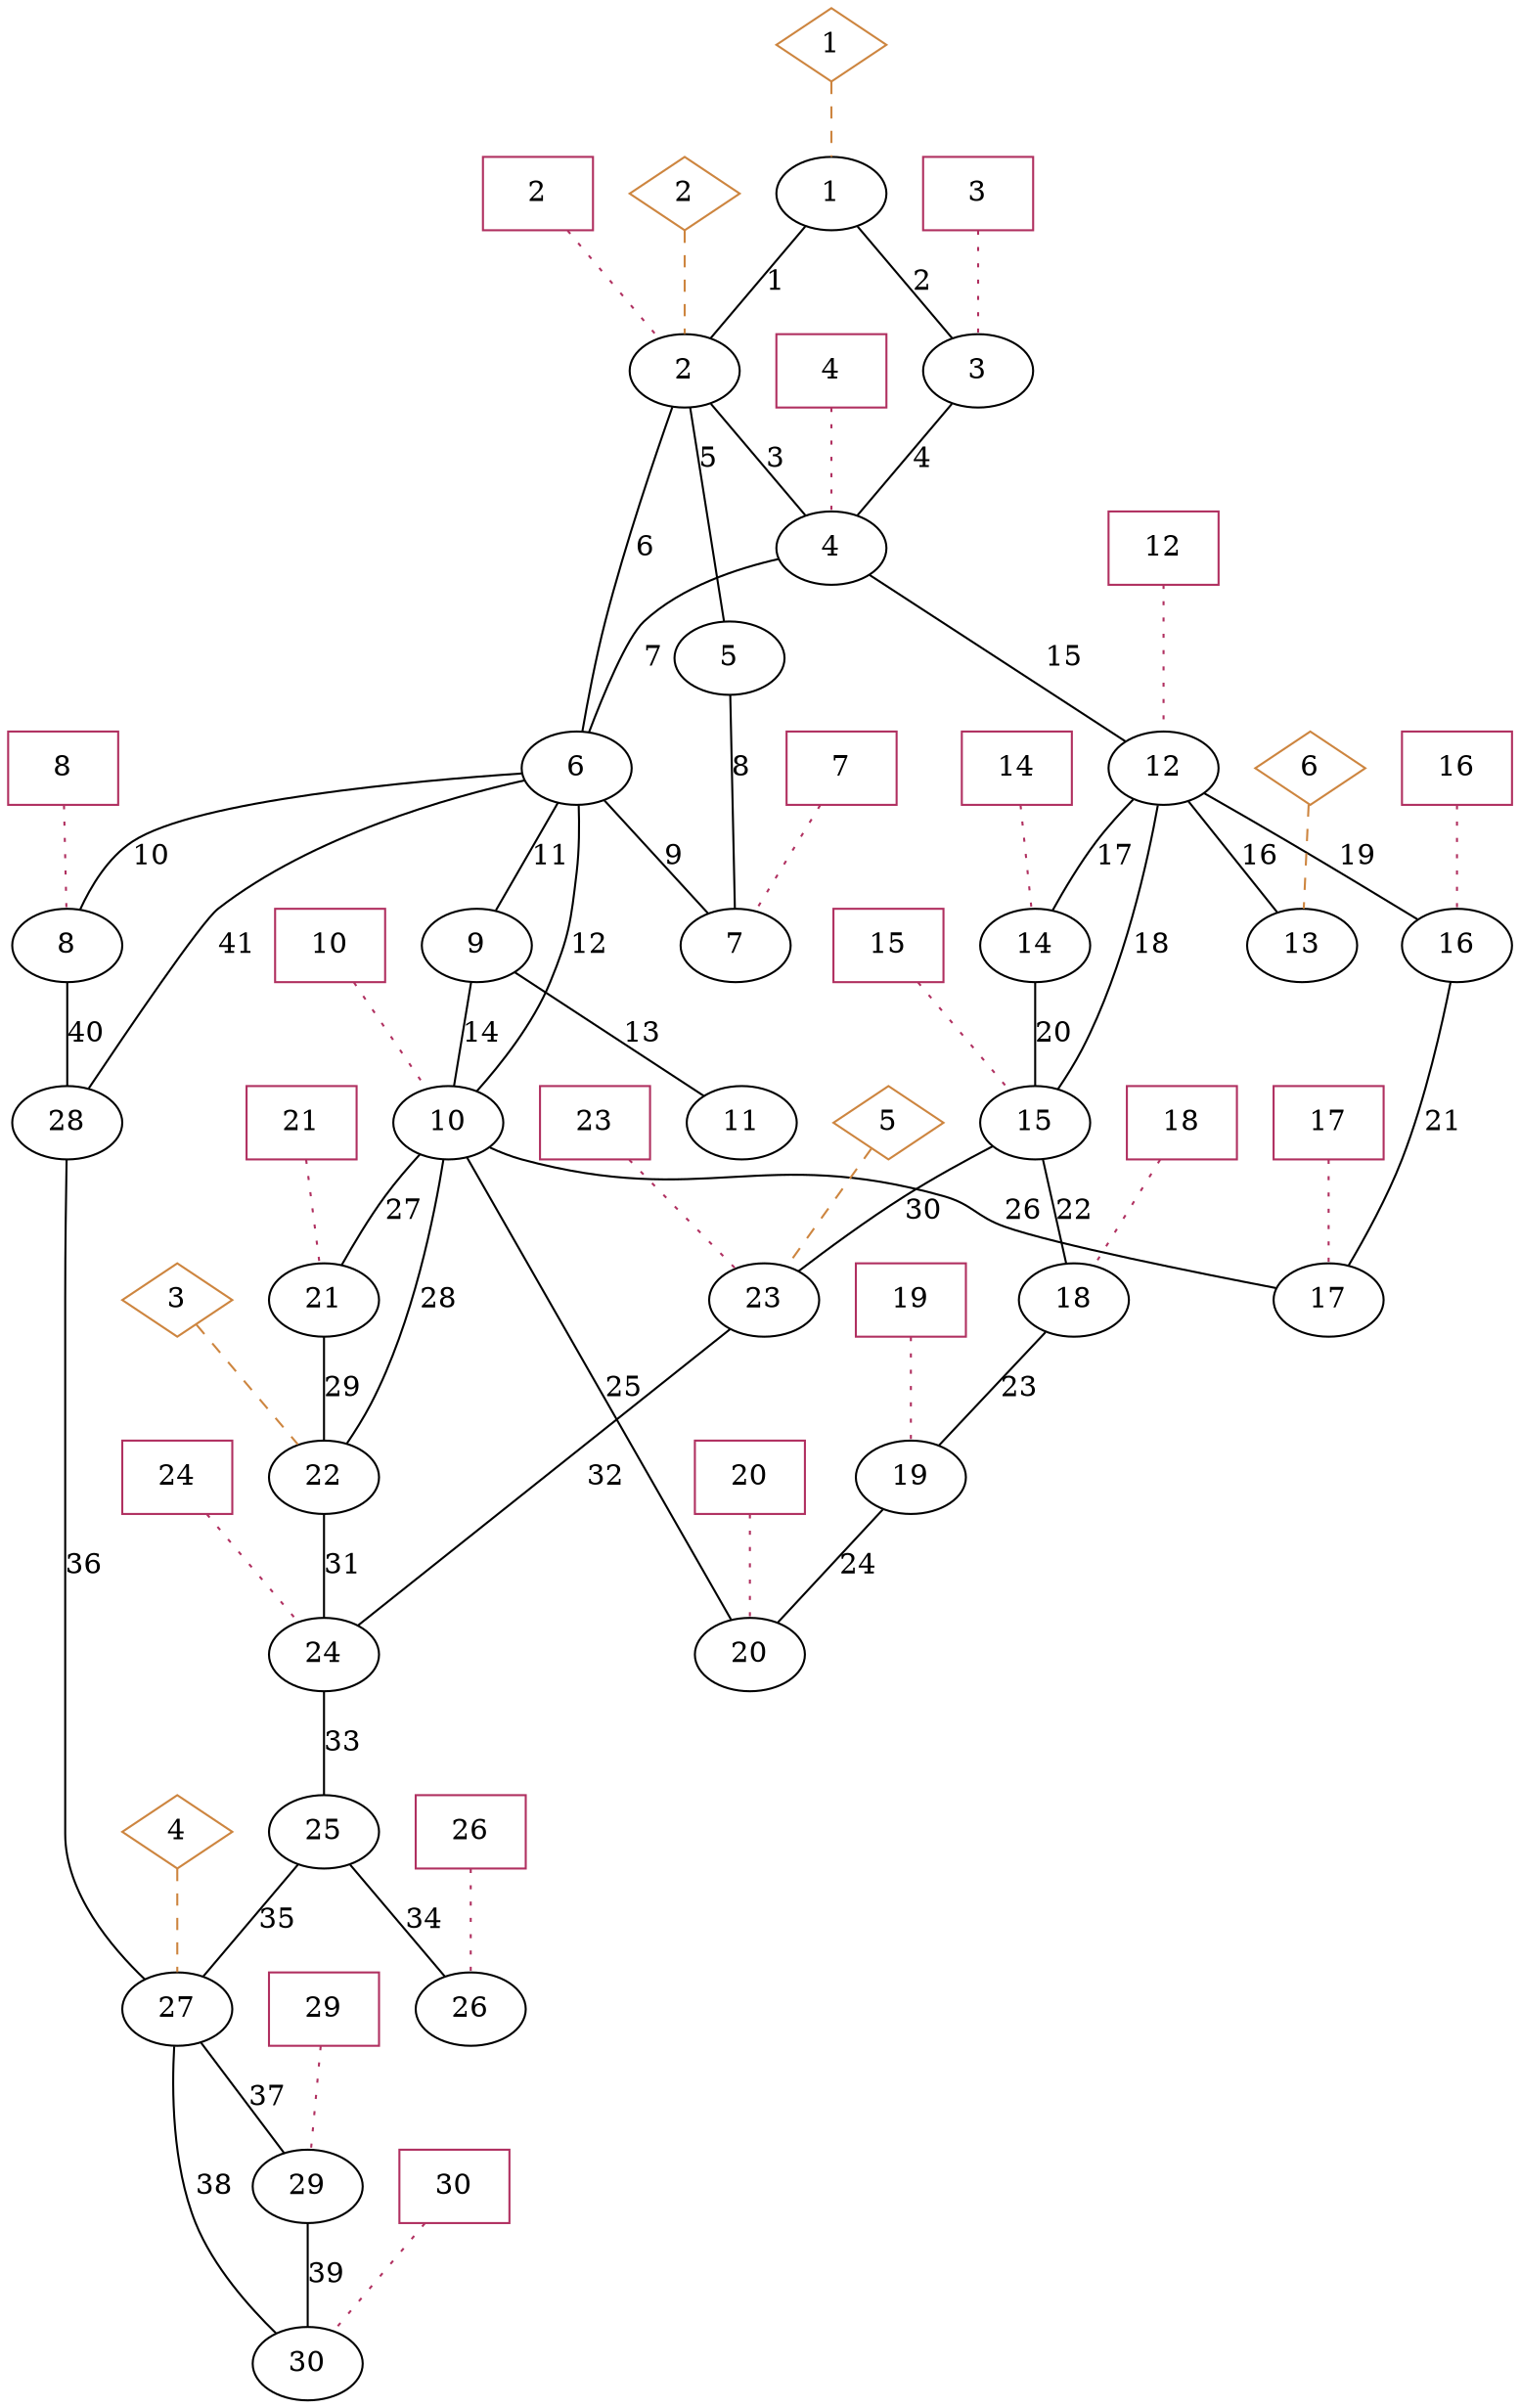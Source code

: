 graph {
  overlap=false
  bus1 [ label="24" ]
  bus2 [ label="4" ]
  bus3 [ label="1" ]
  bus4 [ label="12" ]
  bus5 [ label="29" ]
  bus6 [ label="20" ]
  bus7 [ label="2" ]
  bus8 [ label="6" ]
  bus9 [ label="25" ]
  bus10 [ label="23" ]
  bus11 [ label="22" ]
  bus12 [ label="11" ]
  bus13 [ label="13" ]
  bus14 [ label="5" ]
  bus15 [ label="15" ]
  bus16 [ label="27" ]
  bus17 [ label="28" ]
  bus18 [ label="16" ]
  bus19 [ label="14" ]
  bus20 [ label="21" ]
  bus21 [ label="7" ]
  bus22 [ label="8" ]
  bus23 [ label="26" ]
  bus24 [ label="17" ]
  bus25 [ label="10" ]
  bus26 [ label="19" ]
  bus27 [ label="9" ]
  bus28 [ label="18" ]
  bus29 [ label="30" ]
  bus30 [ label="3" ]
  bus1 -- bus9 [ label="33" ]
  bus2 -- bus4 [ label="15" ]
  bus2 -- bus8 [ label="7" ]
  bus3 -- bus7 [ label="1" ]
  bus3 -- bus30 [ label="2" ]
  bus4 -- bus13 [ label="16" ]
  bus4 -- bus19 [ label="17" ]
  bus4 -- bus18 [ label="19" ]
  bus4 -- bus15 [ label="18" ]
  bus5 -- bus29 [ label="39" ]
  bus7 -- bus8 [ label="6" ]
  bus7 -- bus14 [ label="5" ]
  bus7 -- bus2 [ label="3" ]
  bus8 -- bus25 [ label="12" ]
  bus8 -- bus27 [ label="11" ]
  bus8 -- bus17 [ label="41" ]
  bus8 -- bus22 [ label="10" ]
  bus8 -- bus21 [ label="9" ]
  bus9 -- bus16 [ label="35" ]
  bus9 -- bus23 [ label="34" ]
  bus10 -- bus1 [ label="32" ]
  bus11 -- bus1 [ label="31" ]
  bus14 -- bus21 [ label="8" ]
  bus15 -- bus28 [ label="22" ]
  bus15 -- bus10 [ label="30" ]
  bus16 -- bus29 [ label="38" ]
  bus16 -- bus5 [ label="37" ]
  bus17 -- bus16 [ label="36" ]
  bus18 -- bus24 [ label="21" ]
  bus19 -- bus15 [ label="20" ]
  bus20 -- bus11 [ label="29" ]
  bus22 -- bus17 [ label="40" ]
  bus25 -- bus6 [ label="25" ]
  bus25 -- bus20 [ label="27" ]
  bus25 -- bus11 [ label="28" ]
  bus25 -- bus24 [ label="26" ]
  bus26 -- bus6 [ label="24" ]
  bus27 -- bus12 [ label="13" ]
  bus27 -- bus25 [ label="14" ]
  bus28 -- bus26 [ label="23" ]
  bus30 -- bus2 [ label="4" ]
  load1 [ shape=box color=maroon label="7" ]
  load1 -- bus21 [ style=dotted color=maroon ]
  load2 [ shape=box color=maroon label="2" ]
  load2 -- bus7 [ style=dotted color=maroon ]
  load3 [ shape=box color=maroon label="18" ]
  load3 -- bus28 [ style=dotted color=maroon ]
  load4 [ shape=box color=maroon label="30" ]
  load4 -- bus29 [ style=dotted color=maroon ]
  load5 [ shape=box color=maroon label="3" ]
  load5 -- bus30 [ style=dotted color=maroon ]
  load6 [ shape=box color=maroon label="10" ]
  load6 -- bus25 [ style=dotted color=maroon ]
  load7 [ shape=box color=maroon label="17" ]
  load7 -- bus24 [ style=dotted color=maroon ]
  load8 [ shape=box color=maroon label="19" ]
  load8 -- bus26 [ style=dotted color=maroon ]
  load9 [ shape=box color=maroon label="8" ]
  load9 -- bus22 [ style=dotted color=maroon ]
  load10 [ shape=box color=maroon label="21" ]
  load10 -- bus20 [ style=dotted color=maroon ]
  load11 [ shape=box color=maroon label="23" ]
  load11 -- bus10 [ style=dotted color=maroon ]
  load12 [ shape=box color=maroon label="20" ]
  load12 -- bus6 [ style=dotted color=maroon ]
  load13 [ shape=box color=maroon label="12" ]
  load13 -- bus4 [ style=dotted color=maroon ]
  load14 [ shape=box color=maroon label="14" ]
  load14 -- bus19 [ style=dotted color=maroon ]
  load15 [ shape=box color=maroon label="24" ]
  load15 -- bus1 [ style=dotted color=maroon ]
  load16 [ shape=box color=maroon label="16" ]
  load16 -- bus18 [ style=dotted color=maroon ]
  load17 [ shape=box color=maroon label="29" ]
  load17 -- bus5 [ style=dotted color=maroon ]
  load18 [ shape=box color=maroon label="15" ]
  load18 -- bus15 [ style=dotted color=maroon ]
  load19 [ shape=box color=maroon label="26" ]
  load19 -- bus23 [ style=dotted color=maroon ]
  load20 [ shape=box color=maroon label="4" ]
  load20 -- bus2 [ style=dotted color=maroon ]
  thermal1 [ shape=diamond color=peru label="4" ]
  thermal1 -- bus16 [ style=dashed color=peru ]
  thermal2 [ shape=diamond color=peru label="1" ]
  thermal2 -- bus3 [ style=dashed color=peru ]
  thermal3 [ shape=diamond color=peru label="5" ]
  thermal3 -- bus10 [ style=dashed color=peru ]
  thermal4 [ shape=diamond color=peru label="2" ]
  thermal4 -- bus7 [ style=dashed color=peru ]
  thermal5 [ shape=diamond color=peru label="6" ]
  thermal5 -- bus13 [ style=dashed color=peru ]
  thermal6 [ shape=diamond color=peru label="3" ]
  thermal6 -- bus11 [ style=dashed color=peru ]
}
